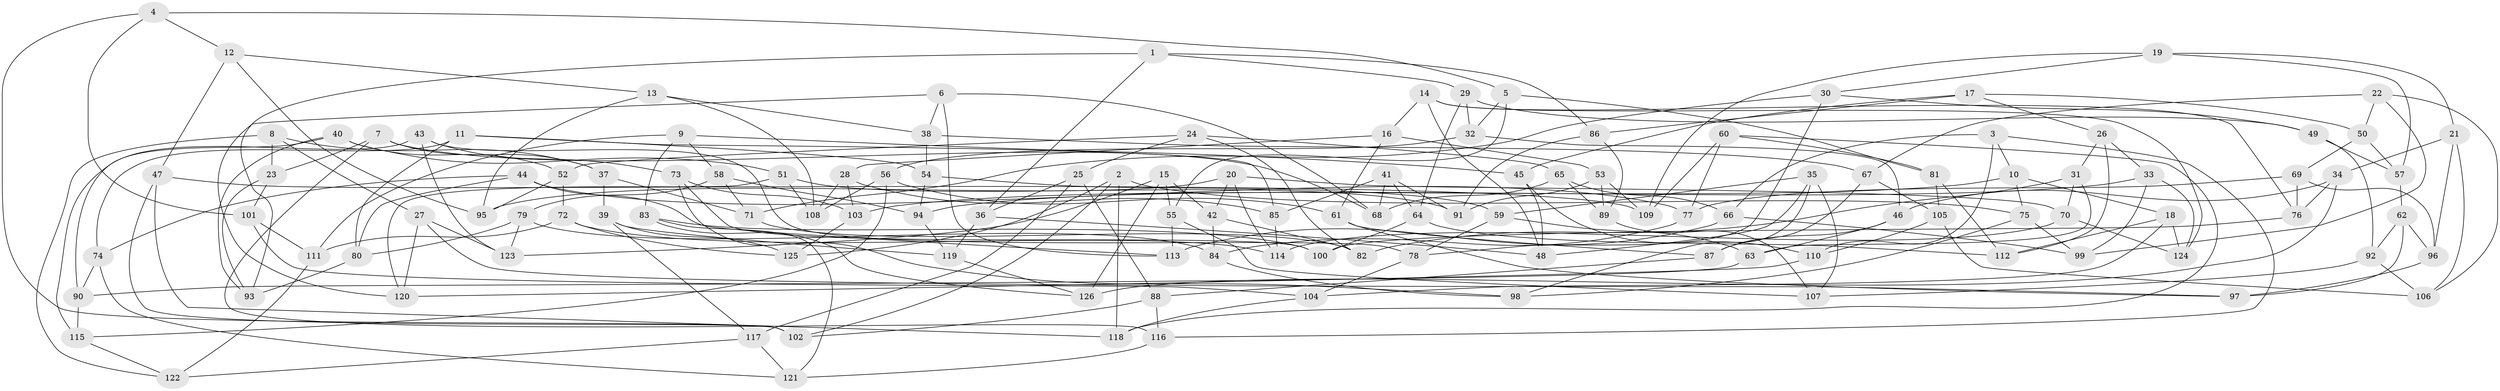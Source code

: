 // Generated by graph-tools (version 1.1) at 2025/16/03/09/25 04:16:36]
// undirected, 126 vertices, 252 edges
graph export_dot {
graph [start="1"]
  node [color=gray90,style=filled];
  1;
  2;
  3;
  4;
  5;
  6;
  7;
  8;
  9;
  10;
  11;
  12;
  13;
  14;
  15;
  16;
  17;
  18;
  19;
  20;
  21;
  22;
  23;
  24;
  25;
  26;
  27;
  28;
  29;
  30;
  31;
  32;
  33;
  34;
  35;
  36;
  37;
  38;
  39;
  40;
  41;
  42;
  43;
  44;
  45;
  46;
  47;
  48;
  49;
  50;
  51;
  52;
  53;
  54;
  55;
  56;
  57;
  58;
  59;
  60;
  61;
  62;
  63;
  64;
  65;
  66;
  67;
  68;
  69;
  70;
  71;
  72;
  73;
  74;
  75;
  76;
  77;
  78;
  79;
  80;
  81;
  82;
  83;
  84;
  85;
  86;
  87;
  88;
  89;
  90;
  91;
  92;
  93;
  94;
  95;
  96;
  97;
  98;
  99;
  100;
  101;
  102;
  103;
  104;
  105;
  106;
  107;
  108;
  109;
  110;
  111;
  112;
  113;
  114;
  115;
  116;
  117;
  118;
  119;
  120;
  121;
  122;
  123;
  124;
  125;
  126;
  1 -- 36;
  1 -- 86;
  1 -- 93;
  1 -- 29;
  2 -- 125;
  2 -- 118;
  2 -- 102;
  2 -- 75;
  3 -- 116;
  3 -- 110;
  3 -- 10;
  3 -- 66;
  4 -- 102;
  4 -- 5;
  4 -- 12;
  4 -- 101;
  5 -- 32;
  5 -- 55;
  5 -- 81;
  6 -- 68;
  6 -- 38;
  6 -- 113;
  6 -- 120;
  7 -- 116;
  7 -- 23;
  7 -- 37;
  7 -- 68;
  8 -- 27;
  8 -- 37;
  8 -- 122;
  8 -- 23;
  9 -- 58;
  9 -- 45;
  9 -- 111;
  9 -- 83;
  10 -- 103;
  10 -- 75;
  10 -- 18;
  11 -- 74;
  11 -- 54;
  11 -- 80;
  11 -- 85;
  12 -- 13;
  12 -- 95;
  12 -- 47;
  13 -- 108;
  13 -- 38;
  13 -- 95;
  14 -- 124;
  14 -- 76;
  14 -- 48;
  14 -- 16;
  15 -- 123;
  15 -- 126;
  15 -- 55;
  15 -- 42;
  16 -- 28;
  16 -- 53;
  16 -- 61;
  17 -- 26;
  17 -- 86;
  17 -- 50;
  17 -- 45;
  18 -- 104;
  18 -- 124;
  18 -- 112;
  19 -- 109;
  19 -- 21;
  19 -- 57;
  19 -- 30;
  20 -- 114;
  20 -- 95;
  20 -- 70;
  20 -- 42;
  21 -- 106;
  21 -- 96;
  21 -- 34;
  22 -- 106;
  22 -- 50;
  22 -- 99;
  22 -- 67;
  23 -- 101;
  23 -- 93;
  24 -- 65;
  24 -- 25;
  24 -- 82;
  24 -- 52;
  25 -- 88;
  25 -- 117;
  25 -- 36;
  26 -- 33;
  26 -- 31;
  26 -- 112;
  27 -- 123;
  27 -- 97;
  27 -- 120;
  28 -- 103;
  28 -- 85;
  28 -- 108;
  29 -- 32;
  29 -- 49;
  29 -- 64;
  30 -- 78;
  30 -- 49;
  30 -- 71;
  31 -- 70;
  31 -- 82;
  31 -- 63;
  32 -- 46;
  32 -- 56;
  33 -- 94;
  33 -- 99;
  33 -- 124;
  34 -- 126;
  34 -- 46;
  34 -- 76;
  35 -- 98;
  35 -- 59;
  35 -- 48;
  35 -- 107;
  36 -- 48;
  36 -- 119;
  37 -- 71;
  37 -- 39;
  38 -- 67;
  38 -- 54;
  39 -- 117;
  39 -- 119;
  39 -- 125;
  40 -- 90;
  40 -- 51;
  40 -- 52;
  40 -- 93;
  41 -- 91;
  41 -- 68;
  41 -- 64;
  41 -- 85;
  42 -- 84;
  42 -- 82;
  43 -- 115;
  43 -- 123;
  43 -- 78;
  43 -- 73;
  44 -- 74;
  44 -- 113;
  44 -- 80;
  44 -- 77;
  45 -- 48;
  45 -- 110;
  46 -- 63;
  46 -- 87;
  47 -- 118;
  47 -- 102;
  47 -- 109;
  49 -- 92;
  49 -- 57;
  50 -- 69;
  50 -- 57;
  51 -- 91;
  51 -- 108;
  51 -- 120;
  52 -- 72;
  52 -- 95;
  53 -- 89;
  53 -- 91;
  53 -- 109;
  54 -- 94;
  54 -- 59;
  55 -- 113;
  55 -- 107;
  56 -- 61;
  56 -- 115;
  56 -- 108;
  57 -- 62;
  58 -- 71;
  58 -- 79;
  58 -- 94;
  59 -- 63;
  59 -- 78;
  60 -- 81;
  60 -- 109;
  60 -- 77;
  60 -- 118;
  61 -- 97;
  61 -- 87;
  62 -- 97;
  62 -- 92;
  62 -- 96;
  63 -- 90;
  64 -- 100;
  64 -- 112;
  65 -- 68;
  65 -- 89;
  65 -- 66;
  66 -- 99;
  66 -- 113;
  67 -- 105;
  67 -- 87;
  69 -- 77;
  69 -- 76;
  69 -- 96;
  70 -- 124;
  70 -- 114;
  71 -- 82;
  72 -- 114;
  72 -- 111;
  72 -- 125;
  73 -- 103;
  73 -- 100;
  73 -- 98;
  74 -- 90;
  74 -- 121;
  75 -- 98;
  75 -- 99;
  76 -- 100;
  77 -- 84;
  78 -- 104;
  79 -- 84;
  79 -- 80;
  79 -- 123;
  80 -- 93;
  81 -- 105;
  81 -- 112;
  83 -- 126;
  83 -- 100;
  83 -- 121;
  84 -- 98;
  85 -- 114;
  86 -- 89;
  86 -- 91;
  87 -- 88;
  88 -- 102;
  88 -- 116;
  89 -- 107;
  90 -- 115;
  92 -- 106;
  92 -- 107;
  94 -- 119;
  96 -- 97;
  101 -- 104;
  101 -- 111;
  103 -- 125;
  104 -- 118;
  105 -- 106;
  105 -- 110;
  110 -- 120;
  111 -- 122;
  115 -- 122;
  116 -- 121;
  117 -- 121;
  117 -- 122;
  119 -- 126;
}
